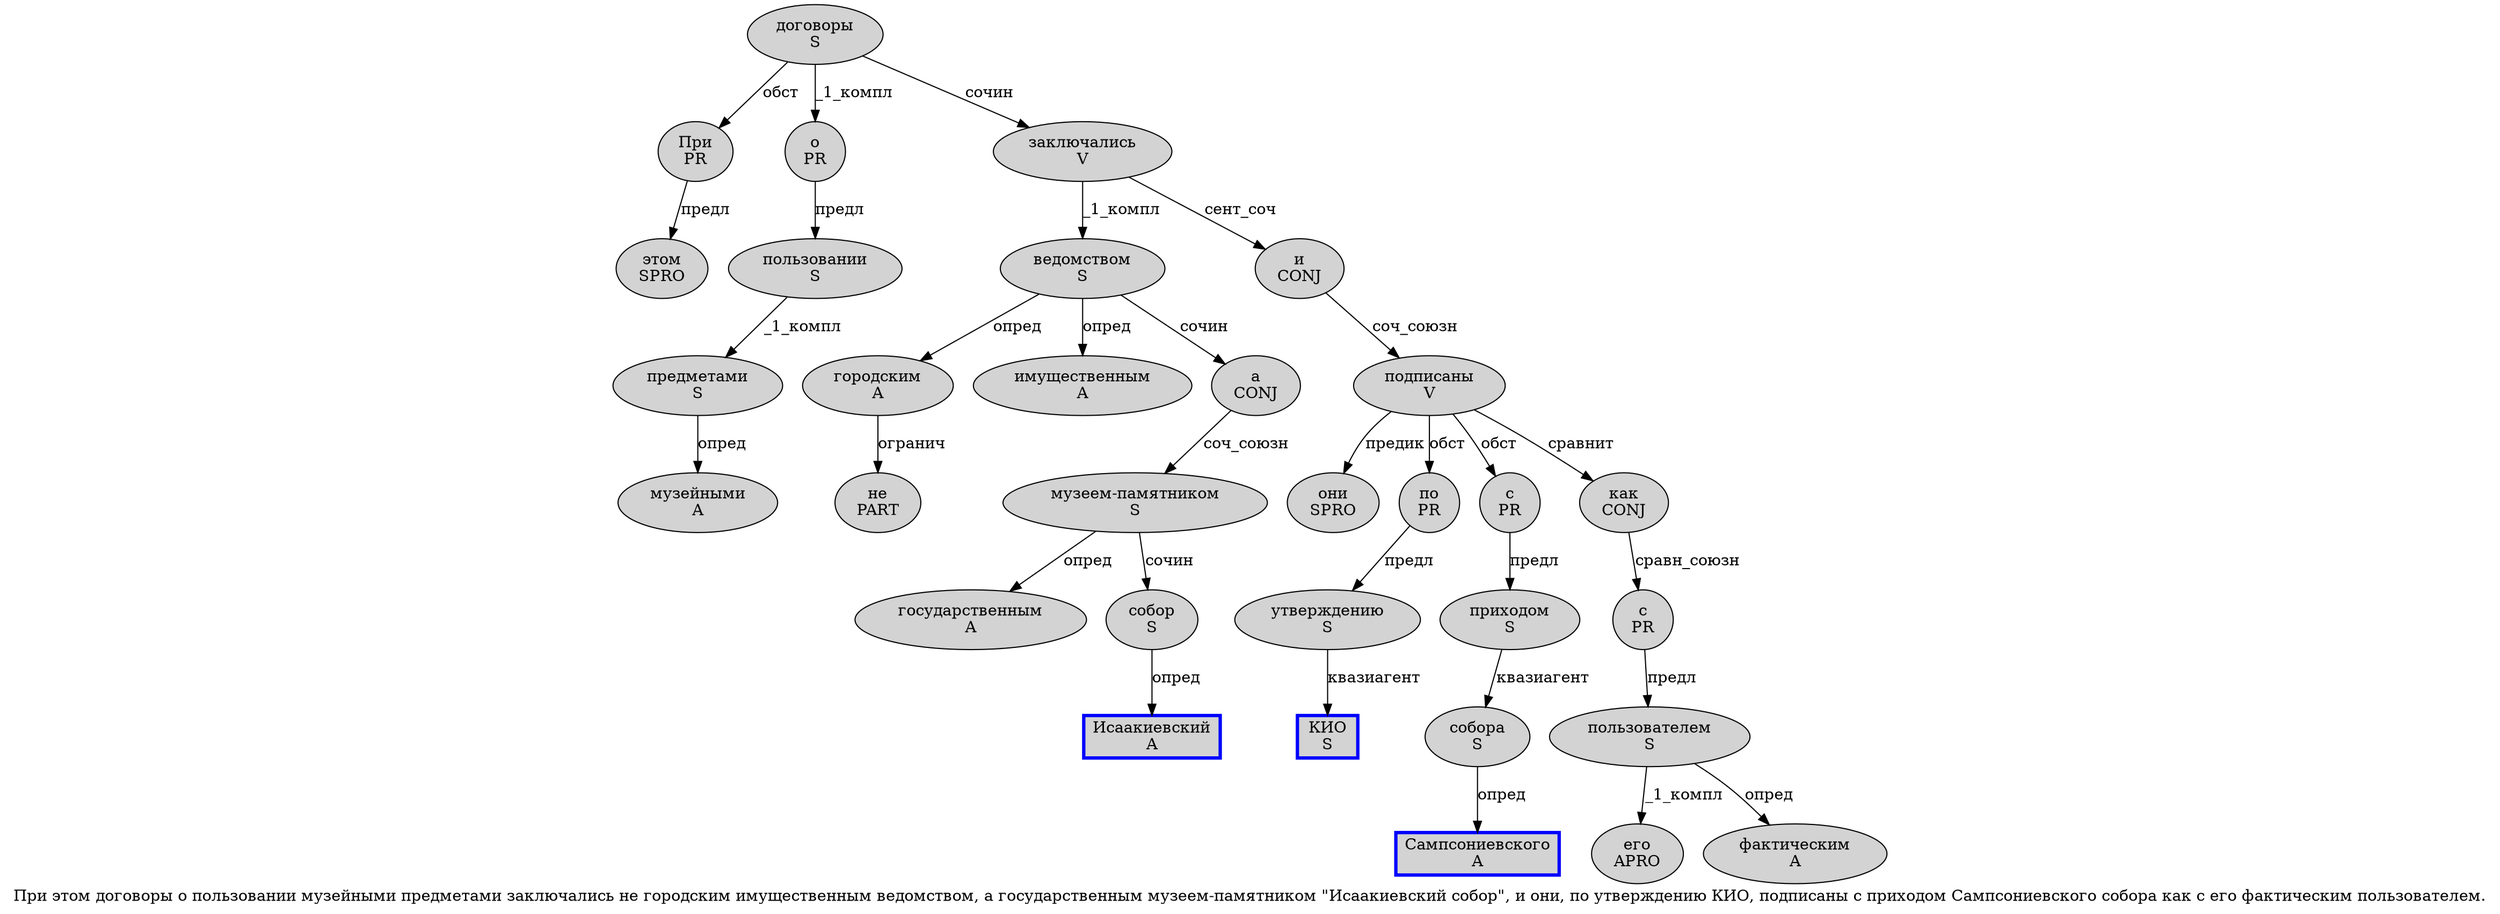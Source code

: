 digraph SENTENCE_683 {
	graph [label="При этом договоры о пользовании музейными предметами заключались не городским имущественным ведомством, а государственным музеем-памятником \"Исаакиевский собор\", и они, по утверждению КИО, подписаны с приходом Сампсониевского собора как с его фактическим пользователем."]
	node [style=filled]
		0 [label="При
PR" color="" fillcolor=lightgray penwidth=1 shape=ellipse]
		1 [label="этом
SPRO" color="" fillcolor=lightgray penwidth=1 shape=ellipse]
		2 [label="договоры
S" color="" fillcolor=lightgray penwidth=1 shape=ellipse]
		3 [label="о
PR" color="" fillcolor=lightgray penwidth=1 shape=ellipse]
		4 [label="пользовании
S" color="" fillcolor=lightgray penwidth=1 shape=ellipse]
		5 [label="музейными
A" color="" fillcolor=lightgray penwidth=1 shape=ellipse]
		6 [label="предметами
S" color="" fillcolor=lightgray penwidth=1 shape=ellipse]
		7 [label="заключались
V" color="" fillcolor=lightgray penwidth=1 shape=ellipse]
		8 [label="не
PART" color="" fillcolor=lightgray penwidth=1 shape=ellipse]
		9 [label="городским
A" color="" fillcolor=lightgray penwidth=1 shape=ellipse]
		10 [label="имущественным
A" color="" fillcolor=lightgray penwidth=1 shape=ellipse]
		11 [label="ведомством
S" color="" fillcolor=lightgray penwidth=1 shape=ellipse]
		13 [label="а
CONJ" color="" fillcolor=lightgray penwidth=1 shape=ellipse]
		14 [label="государственным
A" color="" fillcolor=lightgray penwidth=1 shape=ellipse]
		15 [label="музеем-памятником
S" color="" fillcolor=lightgray penwidth=1 shape=ellipse]
		17 [label="Исаакиевский
A" color=blue fillcolor=lightgray penwidth=3 shape=box]
		18 [label="собор
S" color="" fillcolor=lightgray penwidth=1 shape=ellipse]
		21 [label="и
CONJ" color="" fillcolor=lightgray penwidth=1 shape=ellipse]
		22 [label="они
SPRO" color="" fillcolor=lightgray penwidth=1 shape=ellipse]
		24 [label="по
PR" color="" fillcolor=lightgray penwidth=1 shape=ellipse]
		25 [label="утверждению
S" color="" fillcolor=lightgray penwidth=1 shape=ellipse]
		26 [label="КИО
S" color=blue fillcolor=lightgray penwidth=3 shape=box]
		28 [label="подписаны
V" color="" fillcolor=lightgray penwidth=1 shape=ellipse]
		29 [label="с
PR" color="" fillcolor=lightgray penwidth=1 shape=ellipse]
		30 [label="приходом
S" color="" fillcolor=lightgray penwidth=1 shape=ellipse]
		31 [label="Сампсониевского
A" color=blue fillcolor=lightgray penwidth=3 shape=box]
		32 [label="собора
S" color="" fillcolor=lightgray penwidth=1 shape=ellipse]
		33 [label="как
CONJ" color="" fillcolor=lightgray penwidth=1 shape=ellipse]
		34 [label="с
PR" color="" fillcolor=lightgray penwidth=1 shape=ellipse]
		35 [label="его
APRO" color="" fillcolor=lightgray penwidth=1 shape=ellipse]
		36 [label="фактическим
A" color="" fillcolor=lightgray penwidth=1 shape=ellipse]
		37 [label="пользователем
S" color="" fillcolor=lightgray penwidth=1 shape=ellipse]
			9 -> 8 [label="огранич"]
			25 -> 26 [label="квазиагент"]
			21 -> 28 [label="соч_союзн"]
			13 -> 15 [label="соч_союзн"]
			18 -> 17 [label="опред"]
			4 -> 6 [label="_1_компл"]
			7 -> 11 [label="_1_компл"]
			7 -> 21 [label="сент_соч"]
			6 -> 5 [label="опред"]
			0 -> 1 [label="предл"]
			2 -> 0 [label="обст"]
			2 -> 3 [label="_1_компл"]
			2 -> 7 [label="сочин"]
			28 -> 22 [label="предик"]
			28 -> 24 [label="обст"]
			28 -> 29 [label="обст"]
			28 -> 33 [label="сравнит"]
			32 -> 31 [label="опред"]
			11 -> 9 [label="опред"]
			11 -> 10 [label="опред"]
			11 -> 13 [label="сочин"]
			3 -> 4 [label="предл"]
			34 -> 37 [label="предл"]
			33 -> 34 [label="сравн_союзн"]
			29 -> 30 [label="предл"]
			37 -> 35 [label="_1_компл"]
			37 -> 36 [label="опред"]
			24 -> 25 [label="предл"]
			15 -> 14 [label="опред"]
			15 -> 18 [label="сочин"]
			30 -> 32 [label="квазиагент"]
}
